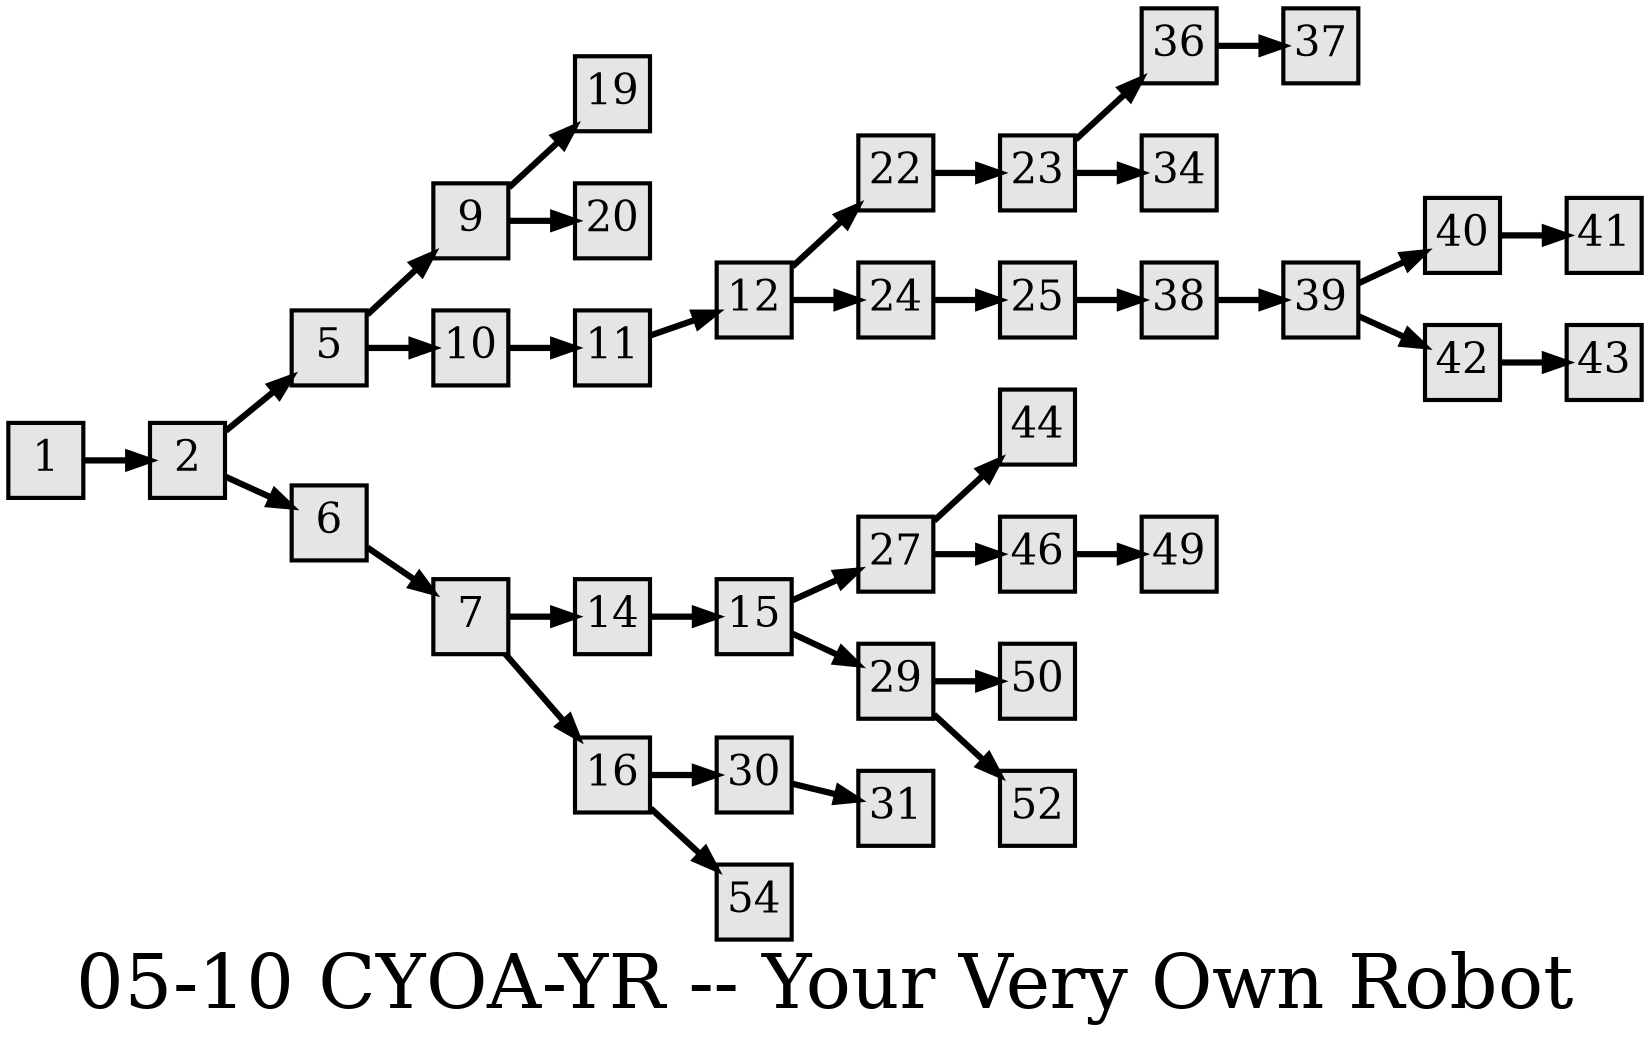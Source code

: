 digraph g{
  graph [ label="05-10 CYOA-YR -- Your Very Own Robot" rankdir=LR, ordering=out, fontsize=36, nodesep="0.35", ranksep="0.45"];
  node  [shape=rect, penwidth=2, fontsize=20, style=filled, fillcolor=grey90, margin="0,0", labelfloat=true, regular=true, fixedsize=true];
  edge  [labelfloat=true, penwidth=3, fontsize=12];

  1 -> 2;
  2 -> 5;
  2 -> 6;
  5 -> 9;
  5 -> 10;
  6 -> 7;
  7 -> 14;
  7 -> 16;
  9 -> 19;
  9 -> 20;
  10 -> 11;
  11 -> 12;
  12 -> 22;
  12 -> 24;
  14 -> 15;
  15 -> 27;
  15 -> 29;
  16 -> 30;
  16 -> 54;
  22 -> 23;
  23 -> 36;
  23 -> 34;
  24 -> 25;
  25 -> 38;
  27 -> 44;
  27 -> 46;
  29 -> 50;
  29 -> 52;
  30 -> 31;
  36 -> 37;
  38 -> 39;
  39 -> 40;
  39 -> 42;
  40 -> 41;
  42 -> 43;
  46 -> 49;
}

